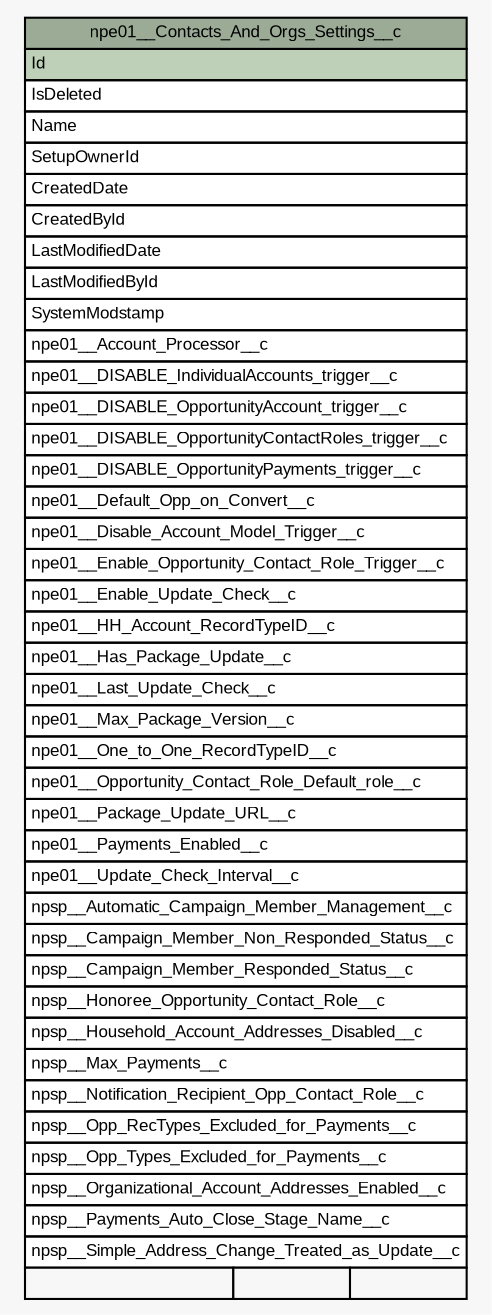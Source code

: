 // dot 2.40.1 on Mac OS X 10.12.6
// SchemaSpy rev 590
digraph "npe01__Contacts_And_Orgs_Settings__c" {
  graph [
    rankdir="RL"
    bgcolor="#f7f7f7"
    nodesep="0.18"
    ranksep="0.46"
    fontname="Arial"
    fontsize="8"
  ];
  node [
    fontname="Arial"
    fontsize="8"
    shape="plaintext"
  ];
  edge [
    arrowsize="0.8"
  ];
  "npe01__Contacts_And_Orgs_Settings__c" [
    label=<
    <TABLE BORDER="0" CELLBORDER="1" CELLSPACING="0" BGCOLOR="#ffffff">
      <TR><TD COLSPAN="3" BGCOLOR="#9bab96" ALIGN="CENTER">npe01__Contacts_And_Orgs_Settings__c</TD></TR>
      <TR><TD PORT="Id" COLSPAN="3" BGCOLOR="#bed1b8" ALIGN="LEFT">Id</TD></TR>
      <TR><TD PORT="IsDeleted" COLSPAN="3" ALIGN="LEFT">IsDeleted</TD></TR>
      <TR><TD PORT="Name" COLSPAN="3" ALIGN="LEFT">Name</TD></TR>
      <TR><TD PORT="SetupOwnerId" COLSPAN="3" ALIGN="LEFT">SetupOwnerId</TD></TR>
      <TR><TD PORT="CreatedDate" COLSPAN="3" ALIGN="LEFT">CreatedDate</TD></TR>
      <TR><TD PORT="CreatedById" COLSPAN="3" ALIGN="LEFT">CreatedById</TD></TR>
      <TR><TD PORT="LastModifiedDate" COLSPAN="3" ALIGN="LEFT">LastModifiedDate</TD></TR>
      <TR><TD PORT="LastModifiedById" COLSPAN="3" ALIGN="LEFT">LastModifiedById</TD></TR>
      <TR><TD PORT="SystemModstamp" COLSPAN="3" ALIGN="LEFT">SystemModstamp</TD></TR>
      <TR><TD PORT="npe01__Account_Processor__c" COLSPAN="3" ALIGN="LEFT">npe01__Account_Processor__c</TD></TR>
      <TR><TD PORT="npe01__DISABLE_IndividualAccounts_trigger__c" COLSPAN="3" ALIGN="LEFT">npe01__DISABLE_IndividualAccounts_trigger__c</TD></TR>
      <TR><TD PORT="npe01__DISABLE_OpportunityAccount_trigger__c" COLSPAN="3" ALIGN="LEFT">npe01__DISABLE_OpportunityAccount_trigger__c</TD></TR>
      <TR><TD PORT="npe01__DISABLE_OpportunityContactRoles_trigger__c" COLSPAN="3" ALIGN="LEFT">npe01__DISABLE_OpportunityContactRoles_trigger__c</TD></TR>
      <TR><TD PORT="npe01__DISABLE_OpportunityPayments_trigger__c" COLSPAN="3" ALIGN="LEFT">npe01__DISABLE_OpportunityPayments_trigger__c</TD></TR>
      <TR><TD PORT="npe01__Default_Opp_on_Convert__c" COLSPAN="3" ALIGN="LEFT">npe01__Default_Opp_on_Convert__c</TD></TR>
      <TR><TD PORT="npe01__Disable_Account_Model_Trigger__c" COLSPAN="3" ALIGN="LEFT">npe01__Disable_Account_Model_Trigger__c</TD></TR>
      <TR><TD PORT="npe01__Enable_Opportunity_Contact_Role_Trigger__c" COLSPAN="3" ALIGN="LEFT">npe01__Enable_Opportunity_Contact_Role_Trigger__c</TD></TR>
      <TR><TD PORT="npe01__Enable_Update_Check__c" COLSPAN="3" ALIGN="LEFT">npe01__Enable_Update_Check__c</TD></TR>
      <TR><TD PORT="npe01__HH_Account_RecordTypeID__c" COLSPAN="3" ALIGN="LEFT">npe01__HH_Account_RecordTypeID__c</TD></TR>
      <TR><TD PORT="npe01__Has_Package_Update__c" COLSPAN="3" ALIGN="LEFT">npe01__Has_Package_Update__c</TD></TR>
      <TR><TD PORT="npe01__Last_Update_Check__c" COLSPAN="3" ALIGN="LEFT">npe01__Last_Update_Check__c</TD></TR>
      <TR><TD PORT="npe01__Max_Package_Version__c" COLSPAN="3" ALIGN="LEFT">npe01__Max_Package_Version__c</TD></TR>
      <TR><TD PORT="npe01__One_to_One_RecordTypeID__c" COLSPAN="3" ALIGN="LEFT">npe01__One_to_One_RecordTypeID__c</TD></TR>
      <TR><TD PORT="npe01__Opportunity_Contact_Role_Default_role__c" COLSPAN="3" ALIGN="LEFT">npe01__Opportunity_Contact_Role_Default_role__c</TD></TR>
      <TR><TD PORT="npe01__Package_Update_URL__c" COLSPAN="3" ALIGN="LEFT">npe01__Package_Update_URL__c</TD></TR>
      <TR><TD PORT="npe01__Payments_Enabled__c" COLSPAN="3" ALIGN="LEFT">npe01__Payments_Enabled__c</TD></TR>
      <TR><TD PORT="npe01__Update_Check_Interval__c" COLSPAN="3" ALIGN="LEFT">npe01__Update_Check_Interval__c</TD></TR>
      <TR><TD PORT="npsp__Automatic_Campaign_Member_Management__c" COLSPAN="3" ALIGN="LEFT">npsp__Automatic_Campaign_Member_Management__c</TD></TR>
      <TR><TD PORT="npsp__Campaign_Member_Non_Responded_Status__c" COLSPAN="3" ALIGN="LEFT">npsp__Campaign_Member_Non_Responded_Status__c</TD></TR>
      <TR><TD PORT="npsp__Campaign_Member_Responded_Status__c" COLSPAN="3" ALIGN="LEFT">npsp__Campaign_Member_Responded_Status__c</TD></TR>
      <TR><TD PORT="npsp__Honoree_Opportunity_Contact_Role__c" COLSPAN="3" ALIGN="LEFT">npsp__Honoree_Opportunity_Contact_Role__c</TD></TR>
      <TR><TD PORT="npsp__Household_Account_Addresses_Disabled__c" COLSPAN="3" ALIGN="LEFT">npsp__Household_Account_Addresses_Disabled__c</TD></TR>
      <TR><TD PORT="npsp__Max_Payments__c" COLSPAN="3" ALIGN="LEFT">npsp__Max_Payments__c</TD></TR>
      <TR><TD PORT="npsp__Notification_Recipient_Opp_Contact_Role__c" COLSPAN="3" ALIGN="LEFT">npsp__Notification_Recipient_Opp_Contact_Role__c</TD></TR>
      <TR><TD PORT="npsp__Opp_RecTypes_Excluded_for_Payments__c" COLSPAN="3" ALIGN="LEFT">npsp__Opp_RecTypes_Excluded_for_Payments__c</TD></TR>
      <TR><TD PORT="npsp__Opp_Types_Excluded_for_Payments__c" COLSPAN="3" ALIGN="LEFT">npsp__Opp_Types_Excluded_for_Payments__c</TD></TR>
      <TR><TD PORT="npsp__Organizational_Account_Addresses_Enabled__c" COLSPAN="3" ALIGN="LEFT">npsp__Organizational_Account_Addresses_Enabled__c</TD></TR>
      <TR><TD PORT="npsp__Payments_Auto_Close_Stage_Name__c" COLSPAN="3" ALIGN="LEFT">npsp__Payments_Auto_Close_Stage_Name__c</TD></TR>
      <TR><TD PORT="npsp__Simple_Address_Change_Treated_as_Update__c" COLSPAN="3" ALIGN="LEFT">npsp__Simple_Address_Change_Treated_as_Update__c</TD></TR>
      <TR><TD ALIGN="LEFT" BGCOLOR="#f7f7f7">  </TD><TD ALIGN="RIGHT" BGCOLOR="#f7f7f7">  </TD><TD ALIGN="RIGHT" BGCOLOR="#f7f7f7">  </TD></TR>
    </TABLE>>
    URL="tables/npe01__Contacts_And_Orgs_Settings__c.html"
    tooltip="npe01__Contacts_And_Orgs_Settings__c"
  ];
}
